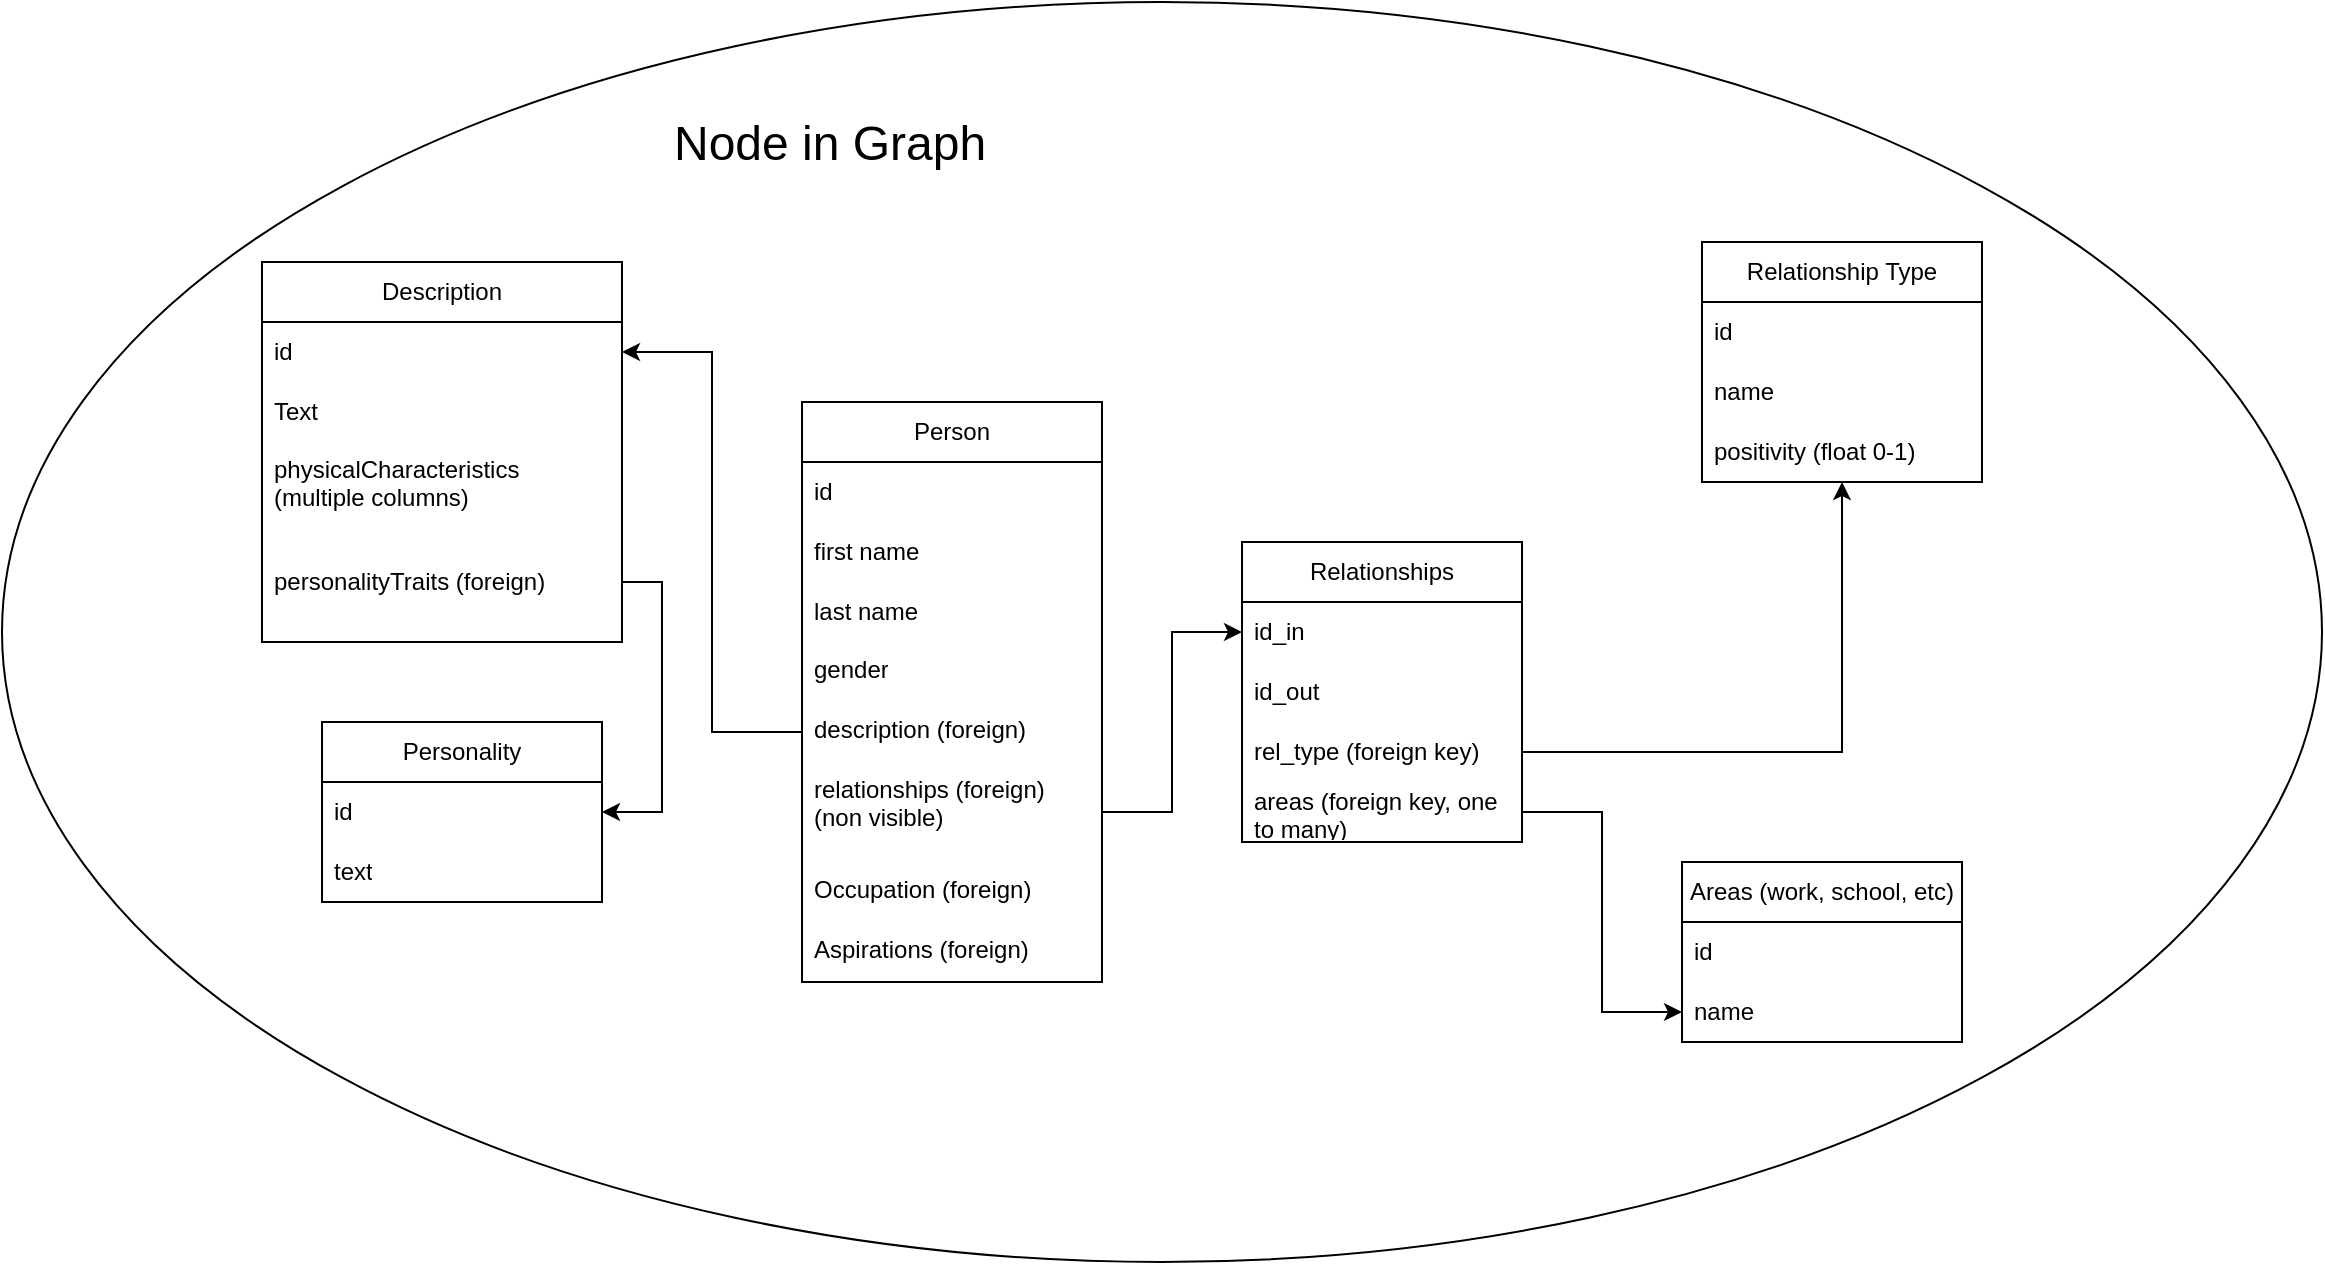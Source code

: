 <mxfile version="26.0.7">
  <diagram name="Page-1" id="FabB5wbKrM9WKCnYwOCn">
    <mxGraphModel dx="2440" dy="1409" grid="1" gridSize="10" guides="1" tooltips="1" connect="1" arrows="1" fold="1" page="1" pageScale="1" pageWidth="1600" pageHeight="900" math="0" shadow="0">
      <root>
        <mxCell id="0" />
        <mxCell id="1" parent="0" />
        <mxCell id="-RpChIA5mnXEDnN5yw-R-46" value="" style="ellipse;whiteSpace=wrap;html=1;" vertex="1" parent="1">
          <mxGeometry x="90" y="190" width="1160" height="630" as="geometry" />
        </mxCell>
        <mxCell id="-RpChIA5mnXEDnN5yw-R-1" value="Person" style="swimlane;fontStyle=0;childLayout=stackLayout;horizontal=1;startSize=30;horizontalStack=0;resizeParent=1;resizeParentMax=0;resizeLast=0;collapsible=1;marginBottom=0;whiteSpace=wrap;html=1;" vertex="1" parent="1">
          <mxGeometry x="490" y="390" width="150" height="290" as="geometry" />
        </mxCell>
        <mxCell id="-RpChIA5mnXEDnN5yw-R-2" value="id" style="text;strokeColor=none;fillColor=none;align=left;verticalAlign=middle;spacingLeft=4;spacingRight=4;overflow=hidden;points=[[0,0.5],[1,0.5]];portConstraint=eastwest;rotatable=0;whiteSpace=wrap;html=1;" vertex="1" parent="-RpChIA5mnXEDnN5yw-R-1">
          <mxGeometry y="30" width="150" height="30" as="geometry" />
        </mxCell>
        <mxCell id="-RpChIA5mnXEDnN5yw-R-3" value="first name" style="text;strokeColor=none;fillColor=none;align=left;verticalAlign=middle;spacingLeft=4;spacingRight=4;overflow=hidden;points=[[0,0.5],[1,0.5]];portConstraint=eastwest;rotatable=0;whiteSpace=wrap;html=1;" vertex="1" parent="-RpChIA5mnXEDnN5yw-R-1">
          <mxGeometry y="60" width="150" height="30" as="geometry" />
        </mxCell>
        <mxCell id="-RpChIA5mnXEDnN5yw-R-4" value="last name" style="text;strokeColor=none;fillColor=none;align=left;verticalAlign=middle;spacingLeft=4;spacingRight=4;overflow=hidden;points=[[0,0.5],[1,0.5]];portConstraint=eastwest;rotatable=0;whiteSpace=wrap;html=1;" vertex="1" parent="-RpChIA5mnXEDnN5yw-R-1">
          <mxGeometry y="90" width="150" height="30" as="geometry" />
        </mxCell>
        <mxCell id="-RpChIA5mnXEDnN5yw-R-26" value="gender" style="text;strokeColor=none;fillColor=none;spacingLeft=4;spacingRight=4;overflow=hidden;rotatable=0;points=[[0,0.5],[1,0.5]];portConstraint=eastwest;fontSize=12;whiteSpace=wrap;html=1;" vertex="1" parent="-RpChIA5mnXEDnN5yw-R-1">
          <mxGeometry y="120" width="150" height="30" as="geometry" />
        </mxCell>
        <mxCell id="-RpChIA5mnXEDnN5yw-R-13" value="description (foreign)" style="text;strokeColor=none;fillColor=none;spacingLeft=4;spacingRight=4;overflow=hidden;rotatable=0;points=[[0,0.5],[1,0.5]];portConstraint=eastwest;fontSize=12;whiteSpace=wrap;html=1;" vertex="1" parent="-RpChIA5mnXEDnN5yw-R-1">
          <mxGeometry y="150" width="150" height="30" as="geometry" />
        </mxCell>
        <mxCell id="-RpChIA5mnXEDnN5yw-R-14" value="relationships (foreign) (non visible)" style="text;strokeColor=none;fillColor=none;spacingLeft=4;spacingRight=4;overflow=hidden;rotatable=0;points=[[0,0.5],[1,0.5]];portConstraint=eastwest;fontSize=12;whiteSpace=wrap;html=1;" vertex="1" parent="-RpChIA5mnXEDnN5yw-R-1">
          <mxGeometry y="180" width="150" height="50" as="geometry" />
        </mxCell>
        <mxCell id="-RpChIA5mnXEDnN5yw-R-15" value="Occupation (foreign)" style="text;strokeColor=none;fillColor=none;spacingLeft=4;spacingRight=4;overflow=hidden;rotatable=0;points=[[0,0.5],[1,0.5]];portConstraint=eastwest;fontSize=12;whiteSpace=wrap;html=1;" vertex="1" parent="-RpChIA5mnXEDnN5yw-R-1">
          <mxGeometry y="230" width="150" height="30" as="geometry" />
        </mxCell>
        <mxCell id="-RpChIA5mnXEDnN5yw-R-16" value="Aspirations (foreign)" style="text;strokeColor=none;fillColor=none;spacingLeft=4;spacingRight=4;overflow=hidden;rotatable=0;points=[[0,0.5],[1,0.5]];portConstraint=eastwest;fontSize=12;whiteSpace=wrap;html=1;" vertex="1" parent="-RpChIA5mnXEDnN5yw-R-1">
          <mxGeometry y="260" width="150" height="30" as="geometry" />
        </mxCell>
        <mxCell id="-RpChIA5mnXEDnN5yw-R-5" value="Relationships" style="swimlane;fontStyle=0;childLayout=stackLayout;horizontal=1;startSize=30;horizontalStack=0;resizeParent=1;resizeParentMax=0;resizeLast=0;collapsible=1;marginBottom=0;whiteSpace=wrap;html=1;" vertex="1" parent="1">
          <mxGeometry x="710" y="460" width="140" height="150" as="geometry" />
        </mxCell>
        <mxCell id="-RpChIA5mnXEDnN5yw-R-6" value="id_in" style="text;strokeColor=none;fillColor=none;align=left;verticalAlign=middle;spacingLeft=4;spacingRight=4;overflow=hidden;points=[[0,0.5],[1,0.5]];portConstraint=eastwest;rotatable=0;whiteSpace=wrap;html=1;" vertex="1" parent="-RpChIA5mnXEDnN5yw-R-5">
          <mxGeometry y="30" width="140" height="30" as="geometry" />
        </mxCell>
        <mxCell id="-RpChIA5mnXEDnN5yw-R-8" value="id_out" style="text;strokeColor=none;fillColor=none;align=left;verticalAlign=middle;spacingLeft=4;spacingRight=4;overflow=hidden;points=[[0,0.5],[1,0.5]];portConstraint=eastwest;rotatable=0;whiteSpace=wrap;html=1;" vertex="1" parent="-RpChIA5mnXEDnN5yw-R-5">
          <mxGeometry y="60" width="140" height="30" as="geometry" />
        </mxCell>
        <mxCell id="-RpChIA5mnXEDnN5yw-R-32" value="rel_type (foreign key)" style="text;strokeColor=none;fillColor=none;align=left;verticalAlign=middle;spacingLeft=4;spacingRight=4;overflow=hidden;points=[[0,0.5],[1,0.5]];portConstraint=eastwest;rotatable=0;whiteSpace=wrap;html=1;" vertex="1" parent="-RpChIA5mnXEDnN5yw-R-5">
          <mxGeometry y="90" width="140" height="30" as="geometry" />
        </mxCell>
        <mxCell id="-RpChIA5mnXEDnN5yw-R-37" value="areas (foreign key, one to many)" style="text;strokeColor=none;fillColor=none;align=left;verticalAlign=middle;spacingLeft=4;spacingRight=4;overflow=hidden;points=[[0,0.5],[1,0.5]];portConstraint=eastwest;rotatable=0;whiteSpace=wrap;html=1;" vertex="1" parent="-RpChIA5mnXEDnN5yw-R-5">
          <mxGeometry y="120" width="140" height="30" as="geometry" />
        </mxCell>
        <mxCell id="-RpChIA5mnXEDnN5yw-R-9" value="Relationship Type" style="swimlane;fontStyle=0;childLayout=stackLayout;horizontal=1;startSize=30;horizontalStack=0;resizeParent=1;resizeParentMax=0;resizeLast=0;collapsible=1;marginBottom=0;whiteSpace=wrap;html=1;" vertex="1" parent="1">
          <mxGeometry x="940" y="310" width="140" height="120" as="geometry" />
        </mxCell>
        <mxCell id="-RpChIA5mnXEDnN5yw-R-10" value="id" style="text;strokeColor=none;fillColor=none;align=left;verticalAlign=middle;spacingLeft=4;spacingRight=4;overflow=hidden;points=[[0,0.5],[1,0.5]];portConstraint=eastwest;rotatable=0;whiteSpace=wrap;html=1;" vertex="1" parent="-RpChIA5mnXEDnN5yw-R-9">
          <mxGeometry y="30" width="140" height="30" as="geometry" />
        </mxCell>
        <mxCell id="-RpChIA5mnXEDnN5yw-R-11" value="name" style="text;strokeColor=none;fillColor=none;align=left;verticalAlign=middle;spacingLeft=4;spacingRight=4;overflow=hidden;points=[[0,0.5],[1,0.5]];portConstraint=eastwest;rotatable=0;whiteSpace=wrap;html=1;" vertex="1" parent="-RpChIA5mnXEDnN5yw-R-9">
          <mxGeometry y="60" width="140" height="30" as="geometry" />
        </mxCell>
        <mxCell id="-RpChIA5mnXEDnN5yw-R-12" value="positivity (float 0-1)" style="text;strokeColor=none;fillColor=none;align=left;verticalAlign=middle;spacingLeft=4;spacingRight=4;overflow=hidden;points=[[0,0.5],[1,0.5]];portConstraint=eastwest;rotatable=0;whiteSpace=wrap;html=1;" vertex="1" parent="-RpChIA5mnXEDnN5yw-R-9">
          <mxGeometry y="90" width="140" height="30" as="geometry" />
        </mxCell>
        <mxCell id="-RpChIA5mnXEDnN5yw-R-17" value="Description" style="swimlane;fontStyle=0;childLayout=stackLayout;horizontal=1;startSize=30;horizontalStack=0;resizeParent=1;resizeParentMax=0;resizeLast=0;collapsible=1;marginBottom=0;whiteSpace=wrap;html=1;" vertex="1" parent="1">
          <mxGeometry x="220" y="320" width="180" height="190" as="geometry" />
        </mxCell>
        <mxCell id="-RpChIA5mnXEDnN5yw-R-18" value="id" style="text;strokeColor=none;fillColor=none;align=left;verticalAlign=middle;spacingLeft=4;spacingRight=4;overflow=hidden;points=[[0,0.5],[1,0.5]];portConstraint=eastwest;rotatable=0;whiteSpace=wrap;html=1;" vertex="1" parent="-RpChIA5mnXEDnN5yw-R-17">
          <mxGeometry y="30" width="180" height="30" as="geometry" />
        </mxCell>
        <mxCell id="-RpChIA5mnXEDnN5yw-R-19" value="Text" style="text;strokeColor=none;fillColor=none;align=left;verticalAlign=middle;spacingLeft=4;spacingRight=4;overflow=hidden;points=[[0,0.5],[1,0.5]];portConstraint=eastwest;rotatable=0;whiteSpace=wrap;html=1;" vertex="1" parent="-RpChIA5mnXEDnN5yw-R-17">
          <mxGeometry y="60" width="180" height="30" as="geometry" />
        </mxCell>
        <mxCell id="-RpChIA5mnXEDnN5yw-R-21" value="physicalCharacteristics (multiple columns)" style="text;strokeColor=none;fillColor=none;spacingLeft=4;spacingRight=4;overflow=hidden;rotatable=0;points=[[0,0.5],[1,0.5]];portConstraint=eastwest;fontSize=12;whiteSpace=wrap;html=1;" vertex="1" parent="-RpChIA5mnXEDnN5yw-R-17">
          <mxGeometry y="90" width="180" height="40" as="geometry" />
        </mxCell>
        <mxCell id="-RpChIA5mnXEDnN5yw-R-31" value="personalityTraits (foreign)" style="text;strokeColor=none;fillColor=none;align=left;verticalAlign=middle;spacingLeft=4;spacingRight=4;overflow=hidden;points=[[0,0.5],[1,0.5]];portConstraint=eastwest;rotatable=0;whiteSpace=wrap;html=1;" vertex="1" parent="-RpChIA5mnXEDnN5yw-R-17">
          <mxGeometry y="130" width="180" height="60" as="geometry" />
        </mxCell>
        <mxCell id="-RpChIA5mnXEDnN5yw-R-27" value="Personality" style="swimlane;fontStyle=0;childLayout=stackLayout;horizontal=1;startSize=30;horizontalStack=0;resizeParent=1;resizeParentMax=0;resizeLast=0;collapsible=1;marginBottom=0;whiteSpace=wrap;html=1;" vertex="1" parent="1">
          <mxGeometry x="250" y="550" width="140" height="90" as="geometry" />
        </mxCell>
        <mxCell id="-RpChIA5mnXEDnN5yw-R-28" value="id" style="text;strokeColor=none;fillColor=none;align=left;verticalAlign=middle;spacingLeft=4;spacingRight=4;overflow=hidden;points=[[0,0.5],[1,0.5]];portConstraint=eastwest;rotatable=0;whiteSpace=wrap;html=1;" vertex="1" parent="-RpChIA5mnXEDnN5yw-R-27">
          <mxGeometry y="30" width="140" height="30" as="geometry" />
        </mxCell>
        <mxCell id="-RpChIA5mnXEDnN5yw-R-29" value="text" style="text;strokeColor=none;fillColor=none;align=left;verticalAlign=middle;spacingLeft=4;spacingRight=4;overflow=hidden;points=[[0,0.5],[1,0.5]];portConstraint=eastwest;rotatable=0;whiteSpace=wrap;html=1;" vertex="1" parent="-RpChIA5mnXEDnN5yw-R-27">
          <mxGeometry y="60" width="140" height="30" as="geometry" />
        </mxCell>
        <mxCell id="-RpChIA5mnXEDnN5yw-R-33" value="Areas (work, school, etc)" style="swimlane;fontStyle=0;childLayout=stackLayout;horizontal=1;startSize=30;horizontalStack=0;resizeParent=1;resizeParentMax=0;resizeLast=0;collapsible=1;marginBottom=0;whiteSpace=wrap;html=1;" vertex="1" parent="1">
          <mxGeometry x="930" y="620" width="140" height="90" as="geometry" />
        </mxCell>
        <mxCell id="-RpChIA5mnXEDnN5yw-R-34" value="id" style="text;strokeColor=none;fillColor=none;align=left;verticalAlign=middle;spacingLeft=4;spacingRight=4;overflow=hidden;points=[[0,0.5],[1,0.5]];portConstraint=eastwest;rotatable=0;whiteSpace=wrap;html=1;" vertex="1" parent="-RpChIA5mnXEDnN5yw-R-33">
          <mxGeometry y="30" width="140" height="30" as="geometry" />
        </mxCell>
        <mxCell id="-RpChIA5mnXEDnN5yw-R-35" value="name" style="text;strokeColor=none;fillColor=none;align=left;verticalAlign=middle;spacingLeft=4;spacingRight=4;overflow=hidden;points=[[0,0.5],[1,0.5]];portConstraint=eastwest;rotatable=0;whiteSpace=wrap;html=1;" vertex="1" parent="-RpChIA5mnXEDnN5yw-R-33">
          <mxGeometry y="60" width="140" height="30" as="geometry" />
        </mxCell>
        <mxCell id="-RpChIA5mnXEDnN5yw-R-39" style="edgeStyle=orthogonalEdgeStyle;rounded=0;orthogonalLoop=1;jettySize=auto;html=1;exitX=1;exitY=0.5;exitDx=0;exitDy=0;" edge="1" parent="1" source="-RpChIA5mnXEDnN5yw-R-37" target="-RpChIA5mnXEDnN5yw-R-35">
          <mxGeometry relative="1" as="geometry" />
        </mxCell>
        <mxCell id="-RpChIA5mnXEDnN5yw-R-40" style="edgeStyle=orthogonalEdgeStyle;rounded=0;orthogonalLoop=1;jettySize=auto;html=1;exitX=1;exitY=0.5;exitDx=0;exitDy=0;entryX=0.5;entryY=1;entryDx=0;entryDy=0;" edge="1" parent="1" source="-RpChIA5mnXEDnN5yw-R-32" target="-RpChIA5mnXEDnN5yw-R-9">
          <mxGeometry relative="1" as="geometry" />
        </mxCell>
        <mxCell id="-RpChIA5mnXEDnN5yw-R-41" style="edgeStyle=orthogonalEdgeStyle;rounded=0;orthogonalLoop=1;jettySize=auto;html=1;exitX=1;exitY=0.5;exitDx=0;exitDy=0;entryX=0;entryY=0.5;entryDx=0;entryDy=0;" edge="1" parent="1" source="-RpChIA5mnXEDnN5yw-R-14" target="-RpChIA5mnXEDnN5yw-R-6">
          <mxGeometry relative="1" as="geometry" />
        </mxCell>
        <mxCell id="-RpChIA5mnXEDnN5yw-R-42" style="edgeStyle=orthogonalEdgeStyle;rounded=0;orthogonalLoop=1;jettySize=auto;html=1;exitX=0;exitY=0.5;exitDx=0;exitDy=0;entryX=1;entryY=0.5;entryDx=0;entryDy=0;" edge="1" parent="1" source="-RpChIA5mnXEDnN5yw-R-13" target="-RpChIA5mnXEDnN5yw-R-18">
          <mxGeometry relative="1" as="geometry" />
        </mxCell>
        <mxCell id="-RpChIA5mnXEDnN5yw-R-44" style="edgeStyle=orthogonalEdgeStyle;rounded=0;orthogonalLoop=1;jettySize=auto;html=1;exitX=1;exitY=0.5;exitDx=0;exitDy=0;entryX=1;entryY=0.5;entryDx=0;entryDy=0;" edge="1" parent="1" source="-RpChIA5mnXEDnN5yw-R-31" target="-RpChIA5mnXEDnN5yw-R-28">
          <mxGeometry relative="1" as="geometry" />
        </mxCell>
        <mxCell id="-RpChIA5mnXEDnN5yw-R-47" value="&lt;font style=&quot;font-size: 24px;&quot;&gt;Node in Graph&lt;/font&gt;" style="text;strokeColor=none;fillColor=none;spacingLeft=4;spacingRight=4;overflow=hidden;rotatable=0;points=[[0,0.5],[1,0.5]];portConstraint=eastwest;fontSize=12;whiteSpace=wrap;html=1;" vertex="1" parent="1">
          <mxGeometry x="420" y="240" width="190" height="100" as="geometry" />
        </mxCell>
      </root>
    </mxGraphModel>
  </diagram>
</mxfile>
